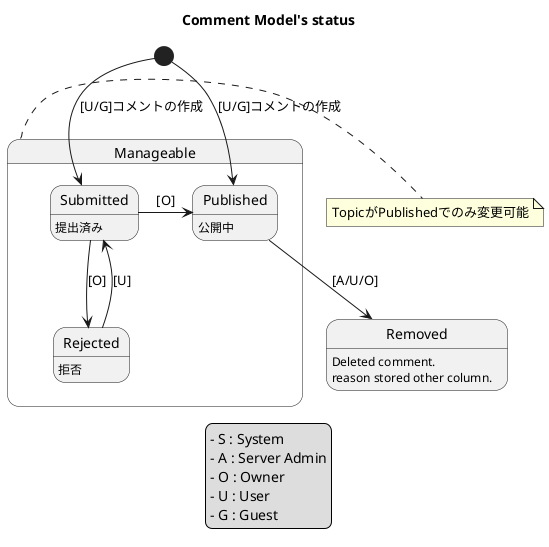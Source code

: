 @startuml
title Comment Model's status

state Manageable {
  ' Unpublished : 未公開
  Published   : 公開中
  Submitted   : 提出済み
  Rejected    : 拒否
  ' Logged   : 過去ログ化
}
note right of Manageable
 TopicがPublishedでのみ変更可能
end note

' state Abnormal{
  ' Banned  : Admin banned comment
  Removed : Deleted comment.
  Removed : reason stored other column.
' }

[*]      -down-> Published : [U/G]コメントの作成
[*]      -down-> Submitted : [U/G]コメントの作成
' Published   --> Unpublished : [U]
Submitted   -right-> Published : [O]
Submitted   -down-> Rejected : [O]
Rejected   --> Submitted : [U]
' Published   --> Logged : [S]

Published --> Removed : [A/U/O]
' Normal --> Removed : [A/U/O]

legend
- S : System
- A : Server Admin
- O : Owner
- U : User
- G : Guest
end legend


@end
